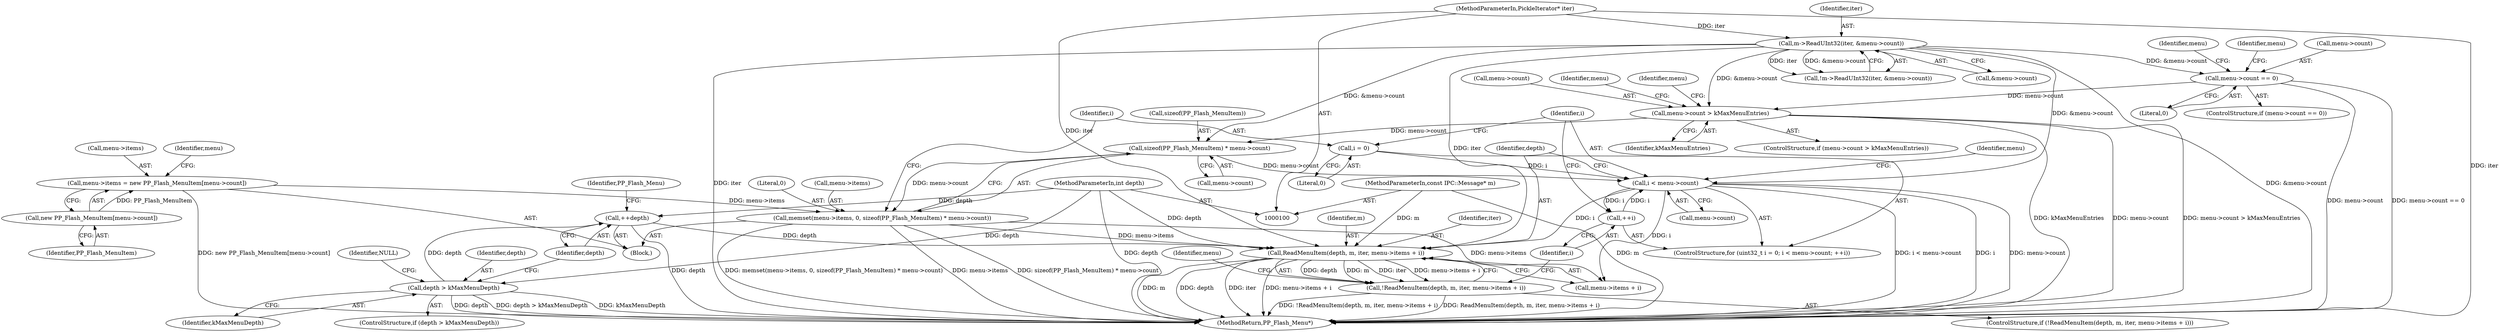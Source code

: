 digraph "0_Chrome_42d87b0bec018634ec81a72d3b265f3138d75e1d@pointer" {
"1000183" [label="(Call,ReadMenuItem(depth, m, iter, menu->items + i))"];
"1000111" [label="(Call,++depth)"];
"1000106" [label="(Call,depth > kMaxMenuDepth)"];
"1000101" [label="(MethodParameterIn,int depth)"];
"1000102" [label="(MethodParameterIn,const IPC::Message* m)"];
"1000121" [label="(Call,m->ReadUInt32(iter, &menu->count))"];
"1000103" [label="(MethodParameterIn,PickleIterator* iter)"];
"1000157" [label="(Call,memset(menu->items, 0, sizeof(PP_Flash_MenuItem) * menu->count))"];
"1000151" [label="(Call,menu->items = new PP_Flash_MenuItem[menu->count])"];
"1000155" [label="(Call,new PP_Flash_MenuItem[menu->count])"];
"1000162" [label="(Call,sizeof(PP_Flash_MenuItem) * menu->count)"];
"1000141" [label="(Call,menu->count > kMaxMenuEntries)"];
"1000133" [label="(Call,menu->count == 0)"];
"1000173" [label="(Call,i < menu->count)"];
"1000178" [label="(Call,++i)"];
"1000170" [label="(Call,i = 0)"];
"1000182" [label="(Call,!ReadMenuItem(depth, m, iter, menu->items + i))"];
"1000168" [label="(ControlStructure,for (uint32_t i = 0; i < menu->count; ++i))"];
"1000142" [label="(Call,menu->count)"];
"1000148" [label="(Identifier,menu)"];
"1000101" [label="(MethodParameterIn,int depth)"];
"1000185" [label="(Identifier,m)"];
"1000112" [label="(Identifier,depth)"];
"1000110" [label="(Identifier,NULL)"];
"1000175" [label="(Call,menu->count)"];
"1000182" [label="(Call,!ReadMenuItem(depth, m, iter, menu->items + i))"];
"1000163" [label="(Call,sizeof(PP_Flash_MenuItem))"];
"1000155" [label="(Call,new PP_Flash_MenuItem[menu->count])"];
"1000122" [label="(Identifier,iter)"];
"1000179" [label="(Identifier,i)"];
"1000113" [label="(Identifier,PP_Flash_Menu)"];
"1000120" [label="(Call,!m->ReadUInt32(iter, &menu->count))"];
"1000139" [label="(Identifier,menu)"];
"1000174" [label="(Identifier,i)"];
"1000108" [label="(Identifier,kMaxMenuDepth)"];
"1000171" [label="(Identifier,i)"];
"1000170" [label="(Call,i = 0)"];
"1000152" [label="(Call,menu->items)"];
"1000159" [label="(Identifier,menu)"];
"1000140" [label="(ControlStructure,if (menu->count > kMaxMenuEntries))"];
"1000162" [label="(Call,sizeof(PP_Flash_MenuItem) * menu->count)"];
"1000187" [label="(Call,menu->items + i)"];
"1000145" [label="(Identifier,kMaxMenuEntries)"];
"1000178" [label="(Call,++i)"];
"1000181" [label="(ControlStructure,if (!ReadMenuItem(depth, m, iter, menu->items + i)))"];
"1000161" [label="(Literal,0)"];
"1000151" [label="(Call,menu->items = new PP_Flash_MenuItem[menu->count])"];
"1000186" [label="(Identifier,iter)"];
"1000104" [label="(Block,)"];
"1000153" [label="(Identifier,menu)"];
"1000143" [label="(Identifier,menu)"];
"1000107" [label="(Identifier,depth)"];
"1000137" [label="(Literal,0)"];
"1000173" [label="(Call,i < menu->count)"];
"1000132" [label="(ControlStructure,if (menu->count == 0))"];
"1000165" [label="(Call,menu->count)"];
"1000199" [label="(MethodReturn,PP_Flash_Menu*)"];
"1000141" [label="(Call,menu->count > kMaxMenuEntries)"];
"1000198" [label="(Identifier,menu)"];
"1000121" [label="(Call,m->ReadUInt32(iter, &menu->count))"];
"1000156" [label="(Identifier,PP_Flash_MenuItem)"];
"1000106" [label="(Call,depth > kMaxMenuDepth)"];
"1000105" [label="(ControlStructure,if (depth > kMaxMenuDepth))"];
"1000194" [label="(Identifier,menu)"];
"1000123" [label="(Call,&menu->count)"];
"1000184" [label="(Identifier,depth)"];
"1000133" [label="(Call,menu->count == 0)"];
"1000103" [label="(MethodParameterIn,PickleIterator* iter)"];
"1000158" [label="(Call,menu->items)"];
"1000183" [label="(Call,ReadMenuItem(depth, m, iter, menu->items + i))"];
"1000157" [label="(Call,memset(menu->items, 0, sizeof(PP_Flash_MenuItem) * menu->count))"];
"1000102" [label="(MethodParameterIn,const IPC::Message* m)"];
"1000134" [label="(Call,menu->count)"];
"1000111" [label="(Call,++depth)"];
"1000172" [label="(Literal,0)"];
"1000183" -> "1000182"  [label="AST: "];
"1000183" -> "1000187"  [label="CFG: "];
"1000184" -> "1000183"  [label="AST: "];
"1000185" -> "1000183"  [label="AST: "];
"1000186" -> "1000183"  [label="AST: "];
"1000187" -> "1000183"  [label="AST: "];
"1000182" -> "1000183"  [label="CFG: "];
"1000183" -> "1000199"  [label="DDG: m"];
"1000183" -> "1000199"  [label="DDG: depth"];
"1000183" -> "1000199"  [label="DDG: iter"];
"1000183" -> "1000199"  [label="DDG: menu->items + i"];
"1000183" -> "1000182"  [label="DDG: depth"];
"1000183" -> "1000182"  [label="DDG: m"];
"1000183" -> "1000182"  [label="DDG: iter"];
"1000183" -> "1000182"  [label="DDG: menu->items + i"];
"1000111" -> "1000183"  [label="DDG: depth"];
"1000101" -> "1000183"  [label="DDG: depth"];
"1000102" -> "1000183"  [label="DDG: m"];
"1000121" -> "1000183"  [label="DDG: iter"];
"1000103" -> "1000183"  [label="DDG: iter"];
"1000157" -> "1000183"  [label="DDG: menu->items"];
"1000173" -> "1000183"  [label="DDG: i"];
"1000111" -> "1000104"  [label="AST: "];
"1000111" -> "1000112"  [label="CFG: "];
"1000112" -> "1000111"  [label="AST: "];
"1000113" -> "1000111"  [label="CFG: "];
"1000111" -> "1000199"  [label="DDG: depth"];
"1000106" -> "1000111"  [label="DDG: depth"];
"1000101" -> "1000111"  [label="DDG: depth"];
"1000106" -> "1000105"  [label="AST: "];
"1000106" -> "1000108"  [label="CFG: "];
"1000107" -> "1000106"  [label="AST: "];
"1000108" -> "1000106"  [label="AST: "];
"1000110" -> "1000106"  [label="CFG: "];
"1000112" -> "1000106"  [label="CFG: "];
"1000106" -> "1000199"  [label="DDG: kMaxMenuDepth"];
"1000106" -> "1000199"  [label="DDG: depth"];
"1000106" -> "1000199"  [label="DDG: depth > kMaxMenuDepth"];
"1000101" -> "1000106"  [label="DDG: depth"];
"1000101" -> "1000100"  [label="AST: "];
"1000101" -> "1000199"  [label="DDG: depth"];
"1000102" -> "1000100"  [label="AST: "];
"1000102" -> "1000199"  [label="DDG: m"];
"1000121" -> "1000120"  [label="AST: "];
"1000121" -> "1000123"  [label="CFG: "];
"1000122" -> "1000121"  [label="AST: "];
"1000123" -> "1000121"  [label="AST: "];
"1000120" -> "1000121"  [label="CFG: "];
"1000121" -> "1000199"  [label="DDG: &menu->count"];
"1000121" -> "1000199"  [label="DDG: iter"];
"1000121" -> "1000120"  [label="DDG: iter"];
"1000121" -> "1000120"  [label="DDG: &menu->count"];
"1000103" -> "1000121"  [label="DDG: iter"];
"1000121" -> "1000133"  [label="DDG: &menu->count"];
"1000121" -> "1000141"  [label="DDG: &menu->count"];
"1000121" -> "1000162"  [label="DDG: &menu->count"];
"1000121" -> "1000173"  [label="DDG: &menu->count"];
"1000103" -> "1000100"  [label="AST: "];
"1000103" -> "1000199"  [label="DDG: iter"];
"1000157" -> "1000104"  [label="AST: "];
"1000157" -> "1000162"  [label="CFG: "];
"1000158" -> "1000157"  [label="AST: "];
"1000161" -> "1000157"  [label="AST: "];
"1000162" -> "1000157"  [label="AST: "];
"1000171" -> "1000157"  [label="CFG: "];
"1000157" -> "1000199"  [label="DDG: memset(menu->items, 0, sizeof(PP_Flash_MenuItem) * menu->count)"];
"1000157" -> "1000199"  [label="DDG: menu->items"];
"1000157" -> "1000199"  [label="DDG: sizeof(PP_Flash_MenuItem) * menu->count"];
"1000151" -> "1000157"  [label="DDG: menu->items"];
"1000162" -> "1000157"  [label="DDG: menu->count"];
"1000157" -> "1000187"  [label="DDG: menu->items"];
"1000151" -> "1000104"  [label="AST: "];
"1000151" -> "1000155"  [label="CFG: "];
"1000152" -> "1000151"  [label="AST: "];
"1000155" -> "1000151"  [label="AST: "];
"1000159" -> "1000151"  [label="CFG: "];
"1000151" -> "1000199"  [label="DDG: new PP_Flash_MenuItem[menu->count]"];
"1000155" -> "1000151"  [label="DDG: PP_Flash_MenuItem"];
"1000155" -> "1000156"  [label="CFG: "];
"1000156" -> "1000155"  [label="AST: "];
"1000162" -> "1000165"  [label="CFG: "];
"1000163" -> "1000162"  [label="AST: "];
"1000165" -> "1000162"  [label="AST: "];
"1000141" -> "1000162"  [label="DDG: menu->count"];
"1000162" -> "1000173"  [label="DDG: menu->count"];
"1000141" -> "1000140"  [label="AST: "];
"1000141" -> "1000145"  [label="CFG: "];
"1000142" -> "1000141"  [label="AST: "];
"1000145" -> "1000141"  [label="AST: "];
"1000148" -> "1000141"  [label="CFG: "];
"1000153" -> "1000141"  [label="CFG: "];
"1000141" -> "1000199"  [label="DDG: menu->count"];
"1000141" -> "1000199"  [label="DDG: menu->count > kMaxMenuEntries"];
"1000141" -> "1000199"  [label="DDG: kMaxMenuEntries"];
"1000133" -> "1000141"  [label="DDG: menu->count"];
"1000133" -> "1000132"  [label="AST: "];
"1000133" -> "1000137"  [label="CFG: "];
"1000134" -> "1000133"  [label="AST: "];
"1000137" -> "1000133"  [label="AST: "];
"1000139" -> "1000133"  [label="CFG: "];
"1000143" -> "1000133"  [label="CFG: "];
"1000133" -> "1000199"  [label="DDG: menu->count"];
"1000133" -> "1000199"  [label="DDG: menu->count == 0"];
"1000173" -> "1000168"  [label="AST: "];
"1000173" -> "1000175"  [label="CFG: "];
"1000174" -> "1000173"  [label="AST: "];
"1000175" -> "1000173"  [label="AST: "];
"1000184" -> "1000173"  [label="CFG: "];
"1000198" -> "1000173"  [label="CFG: "];
"1000173" -> "1000199"  [label="DDG: i < menu->count"];
"1000173" -> "1000199"  [label="DDG: i"];
"1000173" -> "1000199"  [label="DDG: menu->count"];
"1000178" -> "1000173"  [label="DDG: i"];
"1000170" -> "1000173"  [label="DDG: i"];
"1000173" -> "1000178"  [label="DDG: i"];
"1000173" -> "1000187"  [label="DDG: i"];
"1000178" -> "1000168"  [label="AST: "];
"1000178" -> "1000179"  [label="CFG: "];
"1000179" -> "1000178"  [label="AST: "];
"1000174" -> "1000178"  [label="CFG: "];
"1000170" -> "1000168"  [label="AST: "];
"1000170" -> "1000172"  [label="CFG: "];
"1000171" -> "1000170"  [label="AST: "];
"1000172" -> "1000170"  [label="AST: "];
"1000174" -> "1000170"  [label="CFG: "];
"1000182" -> "1000181"  [label="AST: "];
"1000194" -> "1000182"  [label="CFG: "];
"1000179" -> "1000182"  [label="CFG: "];
"1000182" -> "1000199"  [label="DDG: !ReadMenuItem(depth, m, iter, menu->items + i)"];
"1000182" -> "1000199"  [label="DDG: ReadMenuItem(depth, m, iter, menu->items + i)"];
}
